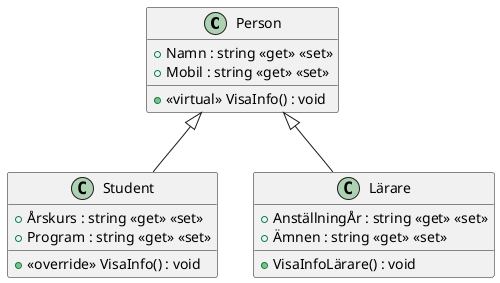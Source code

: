 @startuml
class Person {
    + Namn : string <<get>> <<set>>
    + Mobil : string <<get>> <<set>>
    + <<virtual>> VisaInfo() : void
}
class Student {
    + Årskurs : string <<get>> <<set>>
    + Program : string <<get>> <<set>>
    + <<override>> VisaInfo() : void
}
class Lärare {
    + AnställningÅr : string <<get>> <<set>>
    + Ämnen : string <<get>> <<set>>
    + VisaInfoLärare() : void
}
Person <|-- Student
Person <|-- Lärare
@enduml
